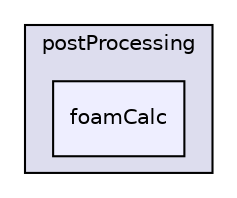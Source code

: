 digraph "applications/utilities/postProcessing/foamCalc" {
  bgcolor=transparent;
  compound=true
  node [ fontsize="10", fontname="Helvetica"];
  edge [ labelfontsize="10", labelfontname="Helvetica"];
  subgraph clusterdir_b0c2b0d6e5b08bdff054b28f26ba51e7 {
    graph [ bgcolor="#ddddee", pencolor="black", label="postProcessing" fontname="Helvetica", fontsize="10", URL="dir_b0c2b0d6e5b08bdff054b28f26ba51e7.html"]
  dir_4dd25d9501d3bc49882994d5babb5707 [shape=box, label="foamCalc", style="filled", fillcolor="#eeeeff", pencolor="black", URL="dir_4dd25d9501d3bc49882994d5babb5707.html"];
  }
}
